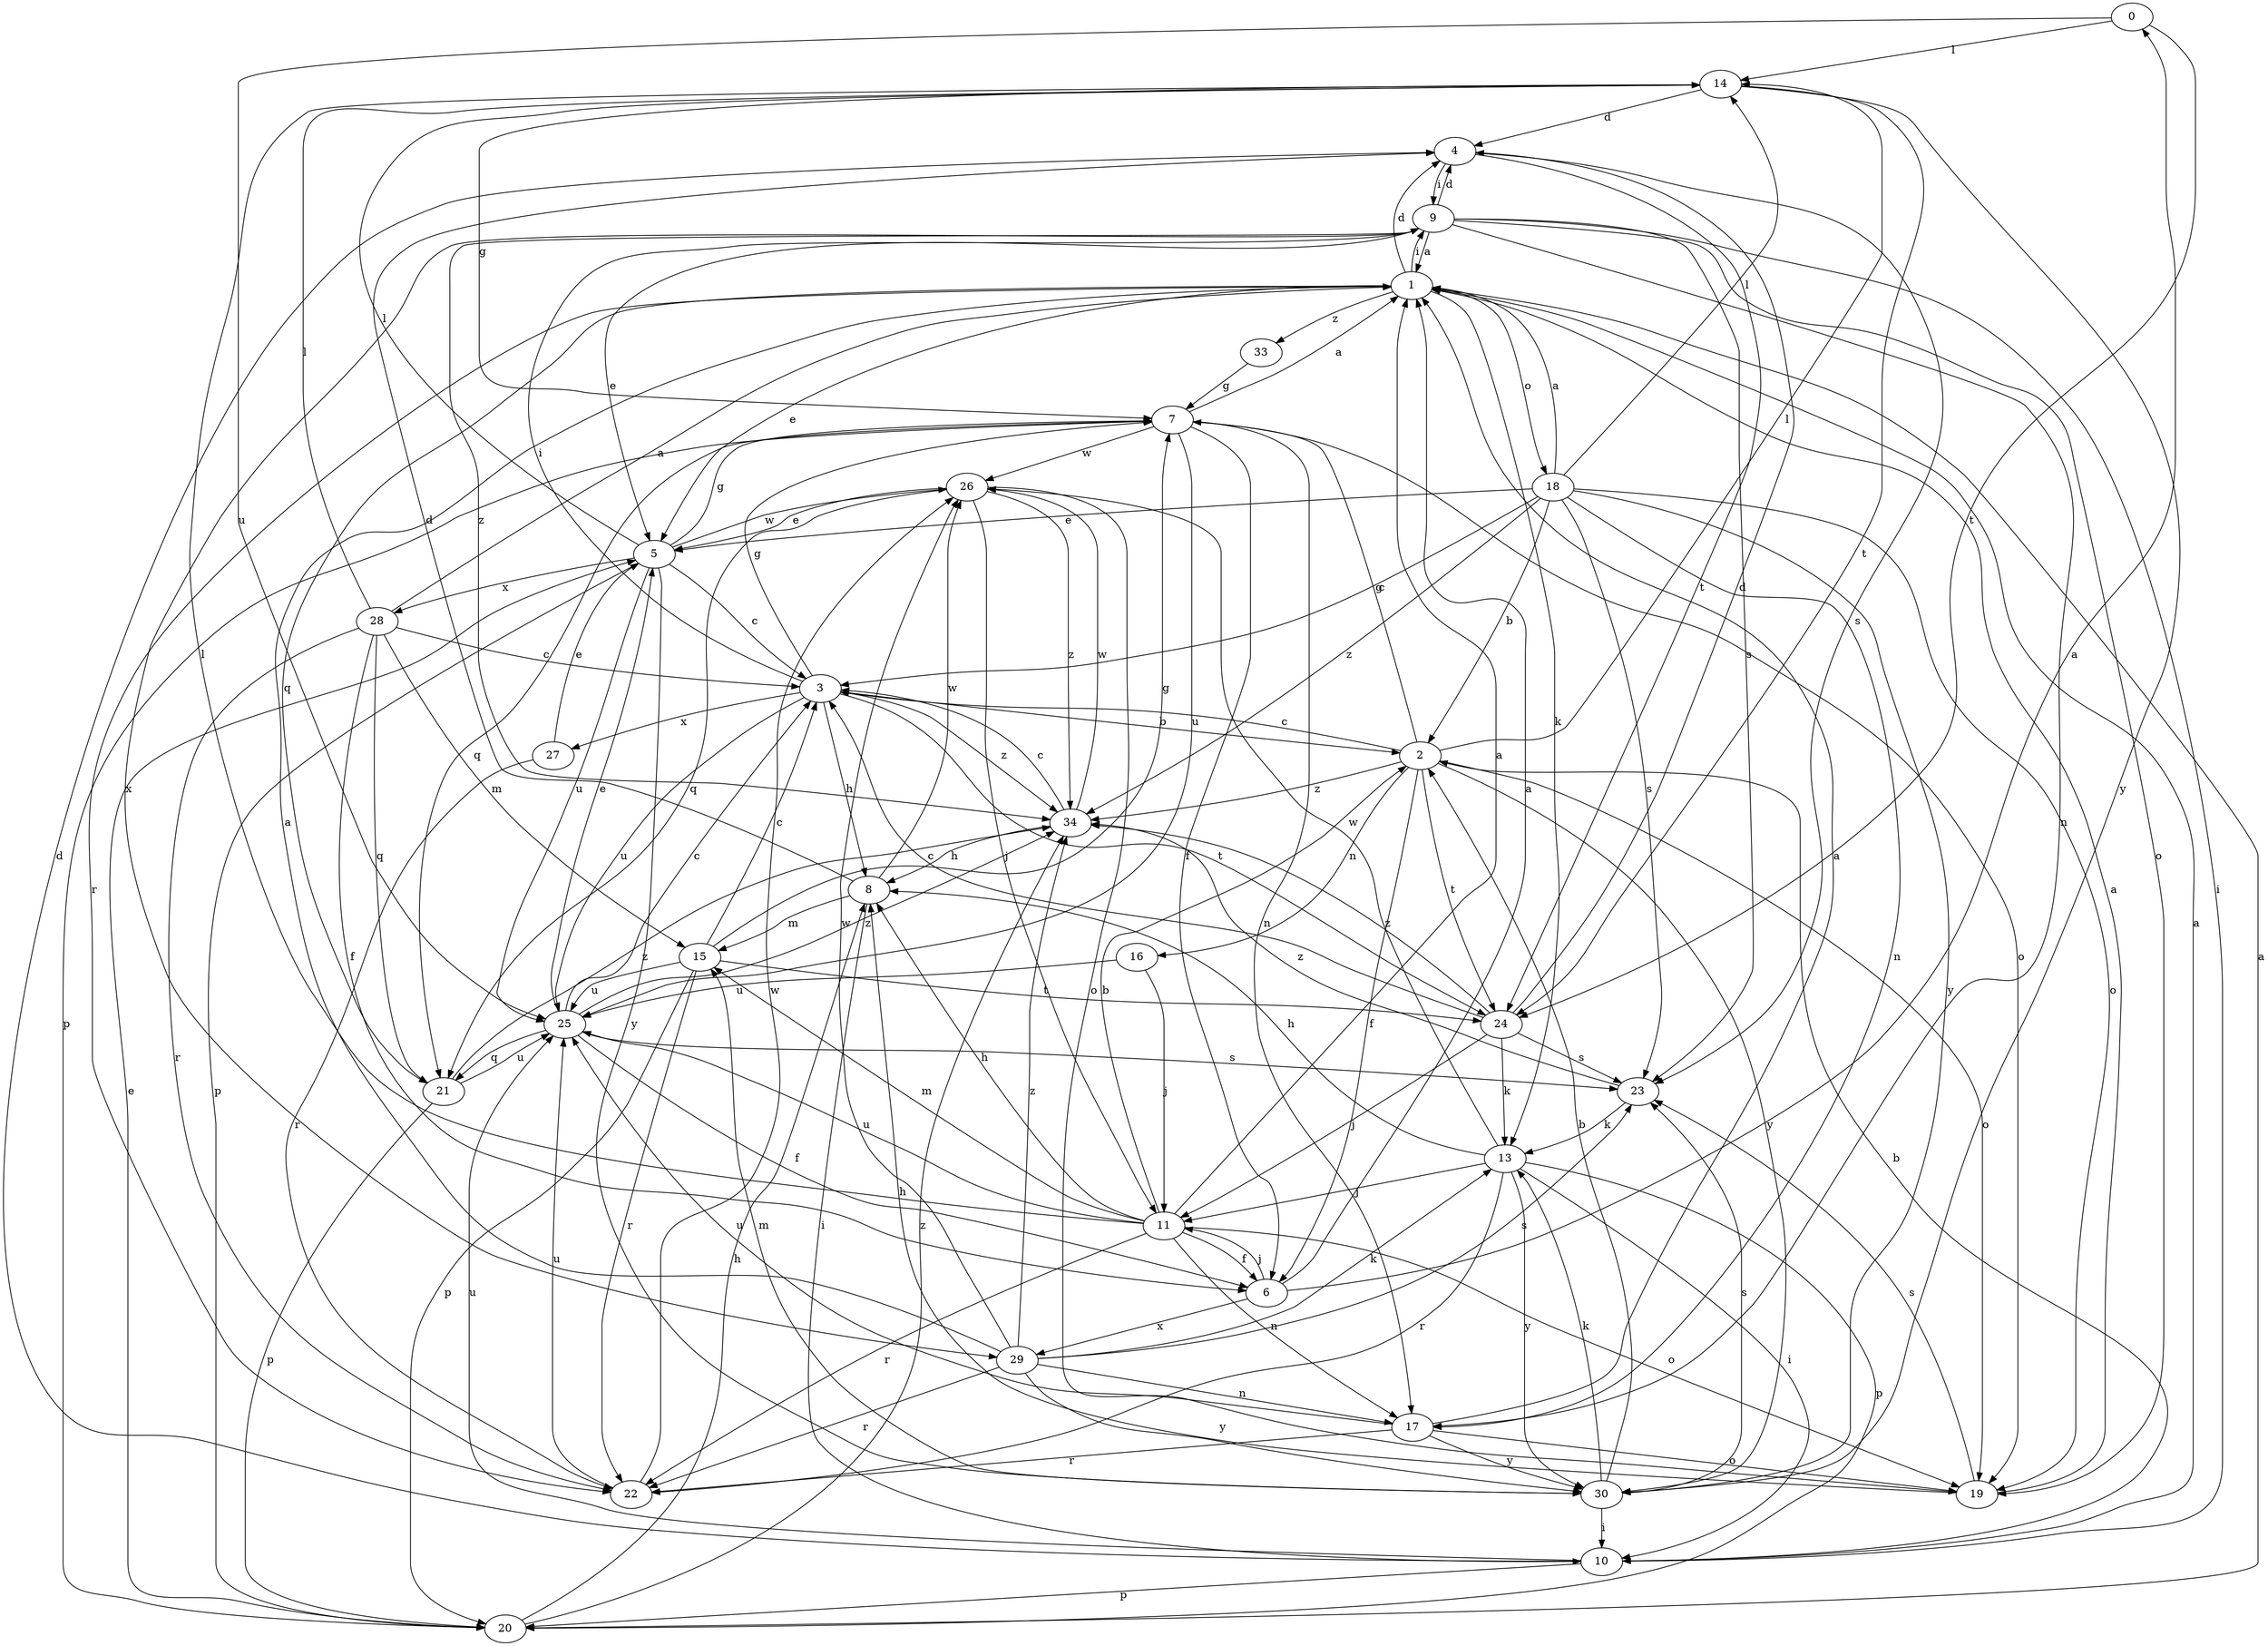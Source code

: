 strict digraph  {
0;
1;
2;
3;
4;
5;
6;
7;
8;
9;
10;
11;
13;
14;
15;
16;
17;
18;
19;
20;
21;
22;
23;
24;
25;
26;
27;
28;
29;
30;
33;
34;
0 -> 14  [label=l];
0 -> 24  [label=t];
0 -> 25  [label=u];
1 -> 4  [label=d];
1 -> 5  [label=e];
1 -> 9  [label=i];
1 -> 13  [label=k];
1 -> 18  [label=o];
1 -> 21  [label=q];
1 -> 22  [label=r];
1 -> 33  [label=z];
2 -> 3  [label=c];
2 -> 6  [label=f];
2 -> 7  [label=g];
2 -> 14  [label=l];
2 -> 16  [label=n];
2 -> 19  [label=o];
2 -> 24  [label=t];
2 -> 30  [label=y];
2 -> 34  [label=z];
3 -> 2  [label=b];
3 -> 7  [label=g];
3 -> 8  [label=h];
3 -> 9  [label=i];
3 -> 24  [label=t];
3 -> 25  [label=u];
3 -> 27  [label=x];
3 -> 34  [label=z];
4 -> 9  [label=i];
4 -> 23  [label=s];
4 -> 24  [label=t];
5 -> 3  [label=c];
5 -> 7  [label=g];
5 -> 14  [label=l];
5 -> 20  [label=p];
5 -> 25  [label=u];
5 -> 26  [label=w];
5 -> 28  [label=x];
5 -> 30  [label=y];
6 -> 0  [label=a];
6 -> 1  [label=a];
6 -> 11  [label=j];
6 -> 29  [label=x];
7 -> 1  [label=a];
7 -> 6  [label=f];
7 -> 17  [label=n];
7 -> 19  [label=o];
7 -> 20  [label=p];
7 -> 21  [label=q];
7 -> 25  [label=u];
7 -> 26  [label=w];
8 -> 4  [label=d];
8 -> 10  [label=i];
8 -> 15  [label=m];
8 -> 26  [label=w];
9 -> 1  [label=a];
9 -> 4  [label=d];
9 -> 5  [label=e];
9 -> 10  [label=i];
9 -> 17  [label=n];
9 -> 19  [label=o];
9 -> 23  [label=s];
9 -> 29  [label=x];
9 -> 34  [label=z];
10 -> 1  [label=a];
10 -> 2  [label=b];
10 -> 4  [label=d];
10 -> 20  [label=p];
10 -> 25  [label=u];
11 -> 1  [label=a];
11 -> 2  [label=b];
11 -> 6  [label=f];
11 -> 8  [label=h];
11 -> 14  [label=l];
11 -> 15  [label=m];
11 -> 17  [label=n];
11 -> 19  [label=o];
11 -> 22  [label=r];
11 -> 25  [label=u];
13 -> 8  [label=h];
13 -> 10  [label=i];
13 -> 11  [label=j];
13 -> 20  [label=p];
13 -> 22  [label=r];
13 -> 26  [label=w];
13 -> 30  [label=y];
14 -> 4  [label=d];
14 -> 7  [label=g];
14 -> 24  [label=t];
14 -> 30  [label=y];
15 -> 3  [label=c];
15 -> 7  [label=g];
15 -> 20  [label=p];
15 -> 22  [label=r];
15 -> 24  [label=t];
15 -> 25  [label=u];
16 -> 11  [label=j];
16 -> 25  [label=u];
17 -> 1  [label=a];
17 -> 19  [label=o];
17 -> 22  [label=r];
17 -> 25  [label=u];
17 -> 30  [label=y];
18 -> 1  [label=a];
18 -> 2  [label=b];
18 -> 3  [label=c];
18 -> 5  [label=e];
18 -> 14  [label=l];
18 -> 17  [label=n];
18 -> 19  [label=o];
18 -> 23  [label=s];
18 -> 30  [label=y];
18 -> 34  [label=z];
19 -> 1  [label=a];
19 -> 8  [label=h];
19 -> 23  [label=s];
20 -> 1  [label=a];
20 -> 5  [label=e];
20 -> 8  [label=h];
20 -> 34  [label=z];
21 -> 20  [label=p];
21 -> 25  [label=u];
21 -> 34  [label=z];
22 -> 25  [label=u];
22 -> 26  [label=w];
23 -> 13  [label=k];
23 -> 34  [label=z];
24 -> 3  [label=c];
24 -> 4  [label=d];
24 -> 11  [label=j];
24 -> 13  [label=k];
24 -> 23  [label=s];
24 -> 34  [label=z];
25 -> 3  [label=c];
25 -> 5  [label=e];
25 -> 6  [label=f];
25 -> 21  [label=q];
25 -> 23  [label=s];
25 -> 34  [label=z];
26 -> 5  [label=e];
26 -> 11  [label=j];
26 -> 19  [label=o];
26 -> 21  [label=q];
26 -> 34  [label=z];
27 -> 5  [label=e];
27 -> 22  [label=r];
28 -> 1  [label=a];
28 -> 3  [label=c];
28 -> 6  [label=f];
28 -> 14  [label=l];
28 -> 15  [label=m];
28 -> 21  [label=q];
28 -> 22  [label=r];
29 -> 1  [label=a];
29 -> 13  [label=k];
29 -> 17  [label=n];
29 -> 22  [label=r];
29 -> 23  [label=s];
29 -> 26  [label=w];
29 -> 30  [label=y];
29 -> 34  [label=z];
30 -> 2  [label=b];
30 -> 10  [label=i];
30 -> 13  [label=k];
30 -> 15  [label=m];
30 -> 23  [label=s];
33 -> 7  [label=g];
34 -> 3  [label=c];
34 -> 8  [label=h];
34 -> 26  [label=w];
}
